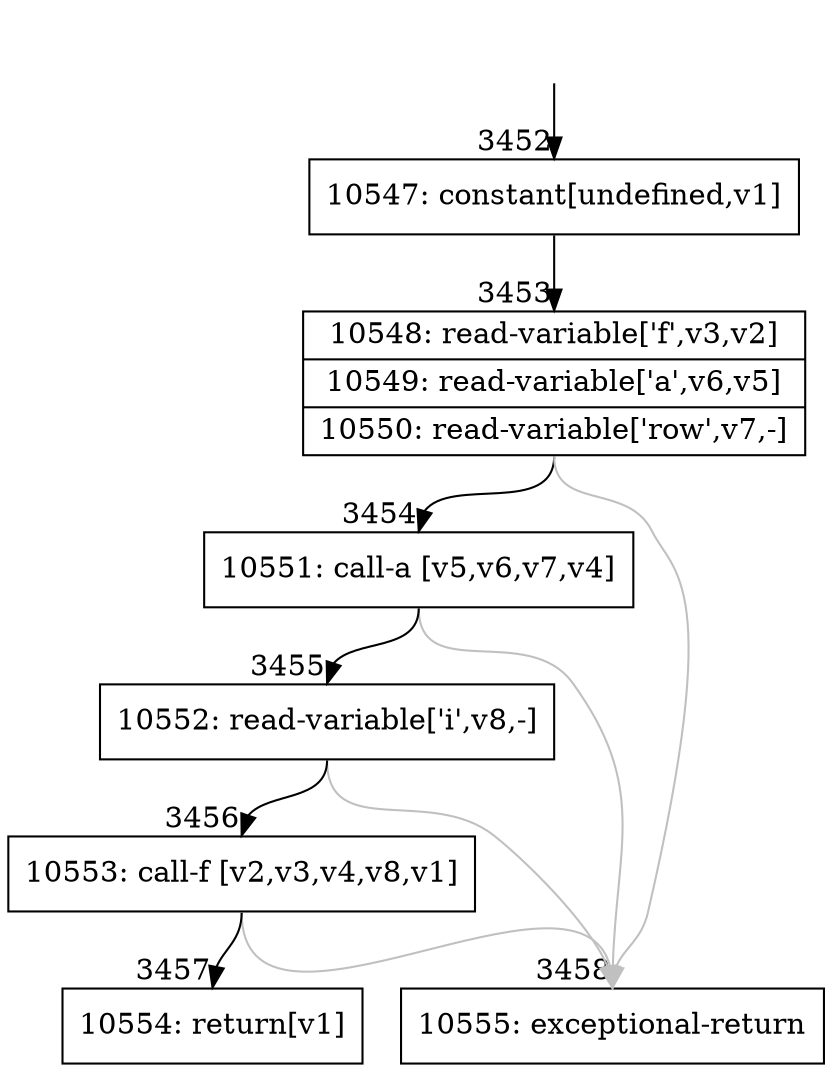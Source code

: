digraph {
rankdir="TD"
BB_entry325[shape=none,label=""];
BB_entry325 -> BB3452 [tailport=s, headport=n, headlabel="    3452"]
BB3452 [shape=record label="{10547: constant[undefined,v1]}" ] 
BB3452 -> BB3453 [tailport=s, headport=n, headlabel="      3453"]
BB3453 [shape=record label="{10548: read-variable['f',v3,v2]|10549: read-variable['a',v6,v5]|10550: read-variable['row',v7,-]}" ] 
BB3453 -> BB3454 [tailport=s, headport=n, headlabel="      3454"]
BB3453 -> BB3458 [tailport=s, headport=n, color=gray, headlabel="      3458"]
BB3454 [shape=record label="{10551: call-a [v5,v6,v7,v4]}" ] 
BB3454 -> BB3455 [tailport=s, headport=n, headlabel="      3455"]
BB3454 -> BB3458 [tailport=s, headport=n, color=gray]
BB3455 [shape=record label="{10552: read-variable['i',v8,-]}" ] 
BB3455 -> BB3456 [tailport=s, headport=n, headlabel="      3456"]
BB3455 -> BB3458 [tailport=s, headport=n, color=gray]
BB3456 [shape=record label="{10553: call-f [v2,v3,v4,v8,v1]}" ] 
BB3456 -> BB3457 [tailport=s, headport=n, headlabel="      3457"]
BB3456 -> BB3458 [tailport=s, headport=n, color=gray]
BB3457 [shape=record label="{10554: return[v1]}" ] 
BB3458 [shape=record label="{10555: exceptional-return}" ] 
//#$~ 2040
}
